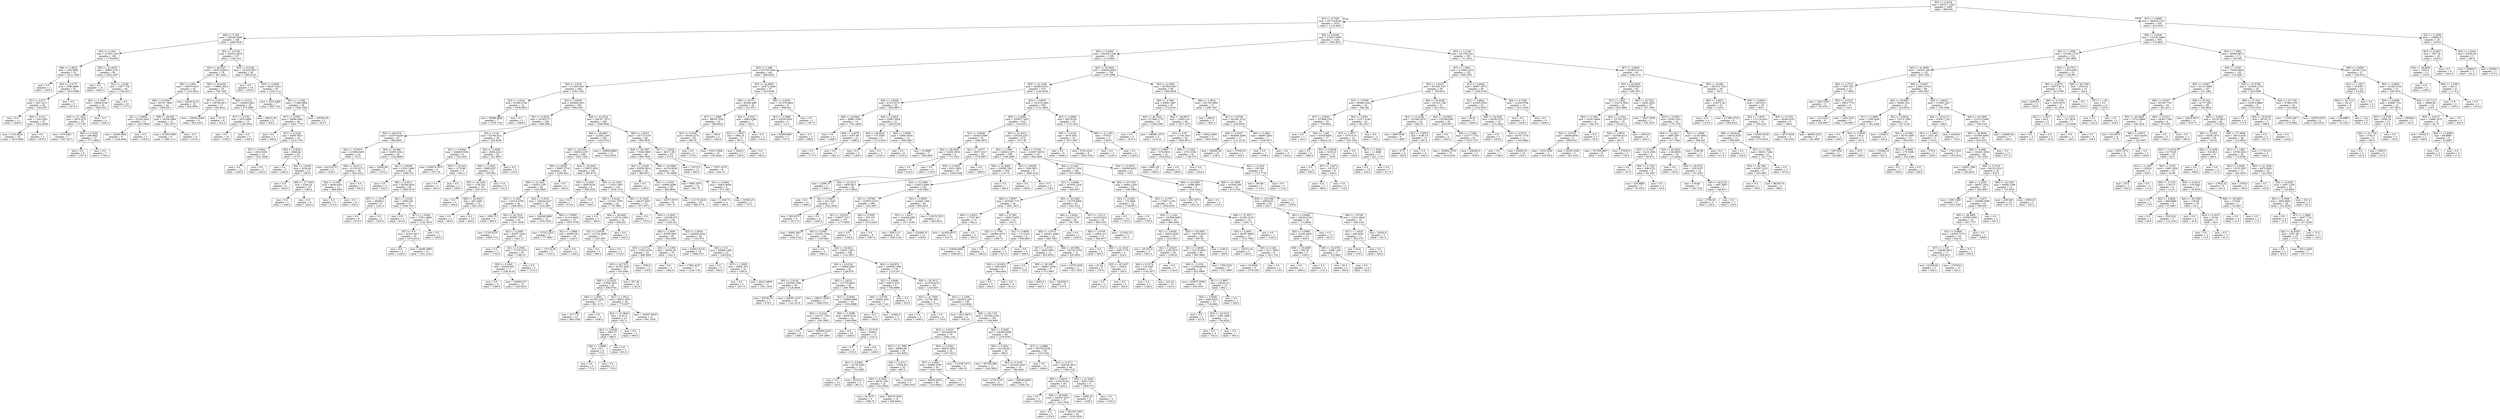 digraph Tree {
node [shape=box] ;
0 [label="X[2] <= 4.3418\nmse = 332517.1563\nsamples = 2000\nvalue = 996.939"] ;
1 [label="X[7] <= 0.7205\nmse = 287718.8103\nsamples = 1670\nvalue = 1110.3653"] ;
0 -> 1 [labeldistance=2.5, labelangle=45, headlabel="True"] ;
2 [label="X[0] <= 0.529\nmse = 220640.5866\nsamples = 246\nvalue = 1458.0528"] ;
1 -> 2 ;
3 [label="X[2] <= 2.1621\nmse = 27550.1104\nsamples = 109\nvalue = 1779.6055"] ;
2 -> 3 ;
4 [label="X[6] <= 2.4818\nmse = 1352.9583\nsamples = 53\nvalue = 1912.1509"] ;
3 -> 4 ;
5 [label="mse = 0.0\nsamples = 2\nvalue = 1825.0"] ;
4 -> 5 ;
6 [label="X[3] <= 0.4775\nmse = 1096.4806\nsamples = 51\nvalue = 1915.5686"] ;
4 -> 6 ;
7 [label="X[1] <= 0.877\nmse = 1007.4272\nsamples = 46\nvalue = 1920.087"] ;
6 -> 7 ;
8 [label="mse = 0.0\nsamples = 11\nvalue = 1940.0"] ;
7 -> 8 ;
9 [label="X[0] <= 0.513\nmse = 1160.2563\nsamples = 35\nvalue = 1913.8286"] ;
7 -> 9 ;
10 [label="mse = 1152.6024\nsamples = 33\nvalue = 1915.9394"] ;
9 -> 10 ;
11 [label="mse = 0.0\nsamples = 2\nvalue = 1879.0"] ;
9 -> 11 ;
12 [label="mse = 0.0\nsamples = 5\nvalue = 1874.0"] ;
6 -> 12 ;
13 [label="X[5] <= 41.0619\nmse = 19980.3135\nsamples = 56\nvalue = 1654.1607"] ;
3 -> 13 ;
14 [label="mse = 0.0\nsamples = 12\nvalue = 1464.0"] ;
13 -> 14 ;
15 [label="X[1] <= 1.0166\nmse = 12877.704\nsamples = 44\nvalue = 1706.0227"] ;
13 -> 15 ;
16 [label="X[2] <= 3.7403\nmse = 19638.9149\nsamples = 24\nvalue = 1663.5417"] ;
15 -> 16 ;
17 [label="X[4] <= 27.1922\nmse = 5870.3275\nsamples = 20\nvalue = 1717.85"] ;
16 -> 17 ;
18 [label="mse = 370.4082\nsamples = 7\nvalue = 1617.8571"] ;
17 -> 18 ;
19 [label="X[0] <= 0.5188\nmse = 548.9822\nsamples = 13\nvalue = 1771.6923"] ;
17 -> 19 ;
20 [label="mse = 0.0\nsamples = 6\nvalue = 1797.0"] ;
19 -> 20 ;
21 [label="mse = 0.0\nsamples = 7\nvalue = 1750.0"] ;
19 -> 21 ;
22 [label="mse = 0.0\nsamples = 4\nvalue = 1392.0"] ;
16 -> 22 ;
23 [label="mse = 0.0\nsamples = 20\nvalue = 1757.0"] ;
15 -> 23 ;
24 [label="X[2] <= 2.3729\nmse = 226552.2878\nsamples = 137\nvalue = 1202.219"] ;
2 -> 24 ;
25 [label="X[5] <= 44.5527\nmse = 190214.9002\nsamples = 78\nvalue = 987.6282"] ;
24 -> 25 ;
26 [label="X[0] <= 0.691\nmse = 138079.4527\nsamples = 43\nvalue = 1153.5814"] ;
25 -> 26 ;
27 [label="X[0] <= 0.5529\nmse = 56751.7899\nsamples = 24\nvalue = 1406.2917"] ;
26 -> 27 ;
28 [label="X[1] <= 0.8805\nmse = 22224.2645\nsamples = 11\nvalue = 1223.0909"] ;
27 -> 28 ;
29 [label="mse = 22649.5802\nsamples = 9\nvalue = 1194.4444"] ;
28 -> 29 ;
30 [label="mse = 0.0\nsamples = 2\nvalue = 1352.0"] ;
28 -> 30 ;
31 [label="X[8] <= 26.058\nmse = 33538.3669\nsamples = 13\nvalue = 1561.3077"] ;
27 -> 31 ;
32 [label="mse = 47295.2099\nsamples = 9\nvalue = 1580.1111"] ;
31 -> 32 ;
33 [label="mse = 0.0\nsamples = 4\nvalue = 1519.0"] ;
31 -> 33 ;
34 [label="mse = 58243.8116\nsamples = 19\nvalue = 834.3684"] ;
26 -> 34 ;
35 [label="X[5] <= 44.6254\nmse = 178862.3624\nsamples = 35\nvalue = 783.7429"] ;
25 -> 35 ;
36 [label="X[7] <= 0.0711\nmse = 138799.4671\nsamples = 17\nvalue = 582.9412"] ;
35 -> 36 ;
37 [label="mse = 139362.4444\nsamples = 9\nvalue = 823.3333"] ;
36 -> 37 ;
38 [label="mse = 15.75\nsamples = 8\nvalue = 312.5"] ;
36 -> 38 ;
39 [label="X[0] <= 0.612\nmse = 142652.6821\nsamples = 18\nvalue = 973.3889"] ;
35 -> 39 ;
40 [label="X[7] <= 0.2761\nmse = 2032.3669\nsamples = 13\nvalue = 1182.6923"] ;
39 -> 40 ;
41 [label="mse = 0.0\nsamples = 10\nvalue = 1158.0"] ;
40 -> 41 ;
42 [label="mse = 0.0\nsamples = 3\nvalue = 1265.0"] ;
40 -> 42 ;
43 [label="mse = 98223.36\nsamples = 5\nvalue = 429.2"] ;
39 -> 43 ;
44 [label="X[3] <= 0.2149\nmse = 133229.3657\nsamples = 59\nvalue = 1485.9153"] ;
24 -> 44 ;
45 [label="mse = 0.0\nsamples = 14\nvalue = 1916.0"] ;
44 -> 45 ;
46 [label="X[0] <= 0.5645\nmse = 99227.8321\nsamples = 45\nvalue = 1352.1111"] ;
44 -> 46 ;
47 [label="mse = 3253.3469\nsamples = 7\nvalue = 895.7143"] ;
46 -> 47 ;
48 [label="X[1] <= 1.1292\nmse = 71468.3608\nsamples = 38\nvalue = 1436.1842"] ;
46 -> 48 ;
49 [label="X[7] <= 0.0507\nmse = 25646.0062\nsamples = 36\nvalue = 1481.7778"] ;
48 -> 49 ;
50 [label="mse = 0.0\nsamples = 2\nvalue = 948.0"] ;
49 -> 50 ;
51 [label="X[7] <= 0.2325\nmse = 9408.7924\nsamples = 34\nvalue = 1513.1765"] ;
49 -> 51 ;
52 [label="X[7] <= 0.0921\nmse = 1852.5306\nsamples = 14\nvalue = 1427.4286"] ;
51 -> 52 ;
53 [label="mse = 0.0\nsamples = 12\nvalue = 1445.0"] ;
52 -> 53 ;
54 [label="mse = 0.0\nsamples = 2\nvalue = 1322.0"] ;
52 -> 54 ;
55 [label="X[3] <= 0.2653\nmse = 5948.46\nsamples = 20\nvalue = 1573.2"] ;
51 -> 55 ;
56 [label="mse = 0.0\nsamples = 5\nvalue = 1482.0"] ;
55 -> 56 ;
57 [label="X[2] <= 2.9554\nmse = 4234.64\nsamples = 15\nvalue = 1603.6"] ;
55 -> 57 ;
58 [label="mse = 0.0\nsamples = 5\nvalue = 1640.0"] ;
57 -> 58 ;
59 [label="X[8] <= 27.7469\nmse = 5358.24\nsamples = 10\nvalue = 1585.4"] ;
57 -> 59 ;
60 [label="mse = 0.0\nsamples = 2\nvalue = 1439.0"] ;
59 -> 60 ;
61 [label="mse = 0.0\nsamples = 8\nvalue = 1622.0"] ;
59 -> 61 ;
62 [label="mse = 185330.25\nsamples = 2\nvalue = 615.5"] ;
48 -> 62 ;
63 [label="X[0] <= 0.6206\nmse = 274815.5687\nsamples = 1424\nvalue = 1050.3013"] ;
1 -> 63 ;
64 [label="X[3] <= 0.3063\nmse = 255426.1548\nsamples = 1199\nvalue = 1113.8941"] ;
63 -> 64 ;
65 [label="X[2] <= 2.488\nmse = 215743.0463\nsamples = 441\nvalue = 969.8526"] ;
64 -> 65 ;
66 [label="X[2] <= 2.018\nmse = 211405.4567\nsamples = 404\nvalue = 1002.7252"] ;
65 -> 66 ;
67 [label="X[2] <= 2.0141\nmse = 61985.0764\nsamples = 12\nvalue = 1606.0833"] ;
66 -> 67 ;
68 [label="mse = 95688.4898\nsamples = 7\nvalue = 1539.7143"] ;
67 -> 68 ;
69 [label="mse = 0.0\nsamples = 5\nvalue = 1699.0"] ;
67 -> 69 ;
70 [label="X[1] <= 0.8555\nmse = 204494.2921\nsamples = 392\nvalue = 984.2551"] ;
66 -> 70 ;
71 [label="X[1] <= 0.8226\nmse = 161431.57\nsamples = 106\nvalue = 808.5283"] ;
70 -> 71 ;
72 [label="X[5] <= 45.0574\nmse = 133370.9294\nsamples = 67\nvalue = 985.8955"] ;
71 -> 72 ;
73 [label="X[4] <= 15.8374\nmse = 213498.5455\nsamples = 22\nvalue = 747.0"] ;
72 -> 73 ;
74 [label="mse = 441216.75\nsamples = 4\nvalue = 1443.5"] ;
73 -> 74 ;
75 [label="X[8] <= 35.4111\nmse = 31135.6173\nsamples = 18\nvalue = 592.2222"] ;
73 -> 75 ;
76 [label="X[0] <= 0.5457\nmse = 4639.0533\nsamples = 13\nvalue = 488.8462"] ;
75 -> 76 ;
77 [label="mse = 0.0\nsamples = 5\nvalue = 575.0"] ;
76 -> 77 ;
78 [label="mse = 0.0\nsamples = 8\nvalue = 435.0"] ;
76 -> 78 ;
79 [label="mse = 0.0\nsamples = 5\nvalue = 861.0"] ;
75 -> 79 ;
80 [label="X[4] <= 43.996\nmse = 52655.3254\nsamples = 45\nvalue = 1102.6889"] ;
72 -> 80 ;
81 [label="mse = 14592.64\nsamples = 5\nvalue = 1374.4"] ;
80 -> 81 ;
82 [label="X[1] <= 0.8206\nmse = 47031.2494\nsamples = 40\nvalue = 1068.725"] ;
80 -> 82 ;
83 [label="mse = 0.0\nsamples = 4\nvalue = 832.0"] ;
82 -> 83 ;
84 [label="X[0] <= 0.5511\nmse = 45338.5826\nsamples = 36\nvalue = 1095.0278"] ;
82 -> 84 ;
85 [label="X[7] <= 1.1476\nmse = 49298.0\nsamples = 9\nvalue = 1231.0"] ;
84 -> 85 ;
86 [label="mse = 0.0\nsamples = 6\nvalue = 1074.0"] ;
85 -> 86 ;
87 [label="mse = 0.0\nsamples = 3\nvalue = 1545.0"] ;
85 -> 87 ;
88 [label="X[2] <= 2.0224\nmse = 35801.69\nsamples = 27\nvalue = 1049.7037"] ;
84 -> 88 ;
89 [label="mse = 0.0\nsamples = 5\nvalue = 810.0"] ;
88 -> 89 ;
90 [label="X[7] <= 1.4504\nmse = 27911.9669\nsamples = 22\nvalue = 1104.1818"] ;
88 -> 90 ;
91 [label="X[7] <= 0.9\nmse = 26341.6011\nsamples = 19\nvalue = 1075.6316"] ;
90 -> 91 ;
92 [label="mse = 0.0\nsamples = 5\nvalue = 1228.0"] ;
91 -> 92 ;
93 [label="mse = 24496.5969\nsamples = 14\nvalue = 1021.2143"] ;
91 -> 93 ;
94 [label="mse = 0.0\nsamples = 3\nvalue = 1285.0"] ;
90 -> 94 ;
95 [label="X[3] <= 0.23\nmse = 62746.3011\nsamples = 39\nvalue = 503.8205"] ;
71 -> 95 ;
96 [label="X[1] <= 0.8268\nmse = 168469.5556\nsamples = 9\nvalue = 743.3333"] ;
95 -> 96 ;
97 [label="mse = 200079.1875\nsamples = 4\nvalue = 1057.25"] ;
96 -> 97 ;
98 [label="X[5] <= 45.444\nmse = 1278.96\nsamples = 5\nvalue = 492.2"] ;
96 -> 98 ;
99 [label="mse = 0.0\nsamples = 3\nvalue = 463.0"] ;
98 -> 99 ;
100 [label="mse = 0.0\nsamples = 2\nvalue = 536.0"] ;
98 -> 100 ;
101 [label="X[2] <= 2.0905\nmse = 8656.4322\nsamples = 30\nvalue = 431.9667"] ;
95 -> 101 ;
102 [label="X[6] <= 2.1923\nmse = 3860.0357\nsamples = 27\nvalue = 455.963"] ;
101 -> 102 ;
103 [label="X[5] <= 45.2182\nmse = 1158.554\nsamples = 19\nvalue = 420.1579"] ;
102 -> 103 ;
104 [label="mse = 0.0\nsamples = 4\nvalue = 364.0"] ;
103 -> 104 ;
105 [label="X[8] <= 22.0563\nmse = 402.2489\nsamples = 15\nvalue = 435.1333"] ;
103 -> 105 ;
106 [label="mse = 0.0\nsamples = 2\nvalue = 384.0"] ;
105 -> 106 ;
107 [label="mse = 0.0\nsamples = 13\nvalue = 443.0"] ;
105 -> 107 ;
108 [label="mse = 0.0\nsamples = 8\nvalue = 541.0"] ;
102 -> 108 ;
109 [label="mse = 0.0\nsamples = 3\nvalue = 216.0"] ;
101 -> 109 ;
110 [label="X[8] <= 31.0724\nmse = 204767.7472\nsamples = 286\nvalue = 1049.3846"] ;
70 -> 110 ;
111 [label="X[8] <= 28.8687\nmse = 212561.209\nsamples = 220\nvalue = 1122.4318"] ;
110 -> 111 ;
112 [label="X[4] <= 16.4334\nmse = 198352.2187\nsamples = 208\nvalue = 1091.7452"] ;
111 -> 112 ;
113 [label="X[0] <= 0.5629\nmse = 178687.5716\nsamples = 68\nvalue = 1289.5441"] ;
112 -> 113 ;
114 [label="X[8] <= 23.1502\nmse = 156423.1287\nsamples = 64\nvalue = 1333.8906"] ;
113 -> 114 ;
115 [label="X[2] <= 2.1621\nmse = 116316.5764\nsamples = 36\nvalue = 1466.5833"] ;
114 -> 115 ;
116 [label="mse = 1656.75\nsamples = 4\nvalue = 900.5"] ;
115 -> 116 ;
117 [label="X[5] <= 42.7516\nmse = 85585.7256\nsamples = 32\nvalue = 1537.3438"] ;
115 -> 117 ;
118 [label="mse = 2793.6735\nsamples = 7\nvalue = 1809.5714"] ;
117 -> 118 ;
119 [label="X[3] <= 0.2006\nmse = 82207.2256\nsamples = 25\nvalue = 1461.12"] ;
117 -> 119 ;
120 [label="mse = 0.0\nsamples = 5\nvalue = 1745.0"] ;
119 -> 120 ;
121 [label="X[1] <= 0.9391\nmse = 77575.3275\nsamples = 20\nvalue = 1390.15"] ;
119 -> 121 ;
122 [label="X[0] <= 0.5462\nmse = 84549.654\nsamples = 17\nvalue = 1358.4118"] ;
121 -> 122 ;
123 [label="mse = 0.0\nsamples = 4\nvalue = 1399.0"] ;
122 -> 123 ;
124 [label="mse = 109902.071\nsamples = 13\nvalue = 1345.9231"] ;
122 -> 124 ;
125 [label="mse = 0.0\nsamples = 3\nvalue = 1570.0"] ;
121 -> 125 ;
126 [label="X[2] <= 2.4314\nmse = 156244.6327\nsamples = 28\nvalue = 1163.2857"] ;
114 -> 126 ;
127 [label="mse = 194268.0889\nsamples = 15\nvalue = 1255.3333"] ;
126 -> 127 ;
128 [label="X[0] <= 0.5095\nmse = 91314.8402\nsamples = 13\nvalue = 1057.0769"] ;
126 -> 128 ;
129 [label="mse = 27222.2222\nsamples = 3\nvalue = 777.6667"] ;
128 -> 129 ;
130 [label="X[1] <= 1.0866\nmse = 80095.29\nsamples = 10\nvalue = 1140.9"] ;
128 -> 130 ;
131 [label="mse = 157132.96\nsamples = 5\nvalue = 1101.8"] ;
130 -> 131 ;
132 [label="mse = 0.0\nsamples = 5\nvalue = 1180.0"] ;
130 -> 132 ;
133 [label="mse = 0.0\nsamples = 4\nvalue = 580.0"] ;
113 -> 133 ;
134 [label="X[4] <= 25.4632\nmse = 179670.1635\nsamples = 140\nvalue = 995.6714"] ;
112 -> 134 ;
135 [label="X[3] <= 0.2435\nmse = 3940.9136\nsamples = 9\nvalue = 508.5556"] ;
134 -> 135 ;
136 [label="mse = 0.0\nsamples = 7\nvalue = 475.0"] ;
135 -> 136 ;
137 [label="mse = 0.0\nsamples = 2\nvalue = 626.0"] ;
135 -> 137 ;
138 [label="X[5] <= 41.1504\nmse = 174321.3857\nsamples = 131\nvalue = 1029.1374"] ;
134 -> 138 ;
139 [label="X[0] <= 0.5244\nmse = 131452.7978\nsamples = 19\nvalue = 778.7895"] ;
138 -> 139 ;
140 [label="mse = 0.0\nsamples = 3\nvalue = 369.0"] ;
139 -> 140 ;
141 [label="X[4] <= 38.4002\nmse = 118710.1094\nsamples = 16\nvalue = 855.625"] ;
139 -> 141 ;
142 [label="X[1] <= 0.9328\nmse = 137224.4898\nsamples = 7\nvalue = 1130.2857"] ;
141 -> 142 ;
143 [label="mse = 0.0\nsamples = 5\nvalue = 896.0"] ;
142 -> 143 ;
144 [label="mse = 0.0\nsamples = 2\nvalue = 1716.0"] ;
142 -> 144 ;
145 [label="mse = 0.0\nsamples = 9\nvalue = 642.0"] ;
141 -> 145 ;
146 [label="X[5] <= 41.5402\nmse = 169157.8457\nsamples = 112\nvalue = 1071.6071"] ;
138 -> 146 ;
147 [label="mse = 0.0\nsamples = 7\nvalue = 1573.0"] ;
146 -> 147 ;
148 [label="X[3] <= 0.2622\nmse = 162558.072\nsamples = 105\nvalue = 1038.181"] ;
146 -> 148 ;
149 [label="X[6] <= 2.2959\nmse = 87920.8947\nsamples = 65\nvalue = 943.5385"] ;
148 -> 149 ;
150 [label="X[0] <= 0.5712\nmse = 77653.9154\nsamples = 55\nvalue = 889.2909"] ;
149 -> 150 ;
151 [label="X[5] <= 42.7475\nmse = 67537.2602\nsamples = 53\nvalue = 910.8491"] ;
150 -> 151 ;
152 [label="X[8] <= 22.0522\nmse = 67640.4521\nsamples = 43\nvalue = 856.6744"] ;
151 -> 152 ;
153 [label="X[6] <= 2.0091\nmse = 41430.1038\nsamples = 17\nvalue = 981.1176"] ;
152 -> 153 ;
154 [label="mse = 18.1775\nsamples = 13\nvalue = 868.2308"] ;
153 -> 154 ;
155 [label="mse = 0.0\nsamples = 4\nvalue = 1348.0"] ;
153 -> 155 ;
156 [label="X[1] <= 1.0015\nmse = 68031.9053\nsamples = 26\nvalue = 775.3077"] ;
152 -> 156 ;
157 [label="X[4] <= 47.0843\nmse = 6107.2\nsamples = 15\nvalue = 837.0"] ;
156 -> 157 ;
158 [label="X[1] <= 0.9328\nmse = 2982.75\nsamples = 12\nvalue = 806.5"] ;
157 -> 158 ;
159 [label="X[6] <= 2.0986\nmse = 8.0\nsamples = 9\nvalue = 775.0"] ;
158 -> 159 ;
160 [label="mse = 0.0\nsamples = 6\nvalue = 773.0"] ;
159 -> 160 ;
161 [label="mse = 0.0\nsamples = 3\nvalue = 779.0"] ;
159 -> 161 ;
162 [label="mse = 0.0\nsamples = 3\nvalue = 901.0"] ;
158 -> 162 ;
163 [label="mse = 0.0\nsamples = 3\nvalue = 959.0"] ;
157 -> 163 ;
164 [label="mse = 140207.6033\nsamples = 11\nvalue = 691.1818"] ;
156 -> 164 ;
165 [label="mse = 207.36\nsamples = 10\nvalue = 1143.8"] ;
151 -> 165 ;
166 [label="mse = 7056.0\nsamples = 2\nvalue = 318.0"] ;
150 -> 166 ;
167 [label="X[2] <= 2.1395\nmse = 39184.29\nsamples = 10\nvalue = 1241.9"] ;
149 -> 167 ;
168 [label="mse = 0.0\nsamples = 3\nvalue = 1492.0"] ;
167 -> 168 ;
169 [label="mse = 17681.6327\nsamples = 7\nvalue = 1134.7143"] ;
167 -> 169 ;
170 [label="X[2] <= 2.0924\nmse = 245635.4244\nsamples = 40\nvalue = 1191.975"] ;
148 -> 170 ;
171 [label="mse = 424915.5125\nsamples = 19\nvalue = 1088.4737"] ;
170 -> 171 ;
172 [label="X[0] <= 0.5\nmse = 64968.1406\nsamples = 21\nvalue = 1285.619"] ;
170 -> 172 ;
173 [label="mse = 0.0\nsamples = 5\nvalue = 942.0"] ;
172 -> 173 ;
174 [label="X[7] <= 1.3995\nmse = 36841.875\nsamples = 16\nvalue = 1393.0"] ;
172 -> 174 ;
175 [label="mse = 0.0\nsamples = 5\nvalue = 1617.0"] ;
174 -> 175 ;
176 [label="mse = 20413.9669\nsamples = 11\nvalue = 1291.1818"] ;
174 -> 176 ;
177 [label="mse = 159608.8889\nsamples = 12\nvalue = 1654.3333"] ;
111 -> 177 ;
178 [label="X[6] <= 2.5919\nmse = 101715.5191\nsamples = 66\nvalue = 805.8939"] ;
110 -> 178 ;
179 [label="X[4] <= 29.7097\nmse = 75290.3993\nsamples = 46\nvalue = 906.7609"] ;
178 -> 179 ;
180 [label="X[2] <= 2.2329\nmse = 83054.3814\nsamples = 28\nvalue = 980.6071"] ;
179 -> 180 ;
181 [label="mse = 0.0\nsamples = 2\nvalue = 1185.0"] ;
180 -> 181 ;
182 [label="X[1] <= 1.0163\nmse = 85982.4098\nsamples = 26\nvalue = 964.8846"] ;
180 -> 182 ;
183 [label="mse = 24573.9375\nsamples = 8\nvalue = 907.75"] ;
182 -> 183 ;
184 [label="mse = 111179.4228\nsamples = 18\nvalue = 990.2778"] ;
182 -> 184 ;
185 [label="X[8] <= 32.8883\nmse = 41534.6543\nsamples = 18\nvalue = 791.8889"] ;
179 -> 185 ;
186 [label="mse = 8682.1875\nsamples = 12\nvalue = 901.75"] ;
185 -> 186 ;
187 [label="X[1] <= 0.9465\nmse = 34822.8056\nsamples = 6\nvalue = 572.1667"] ;
185 -> 187 ;
188 [label="mse = 11346.75\nsamples = 4\nvalue = 494.5"] ;
187 -> 188 ;
189 [label="mse = 45582.25\nsamples = 2\nvalue = 727.5"] ;
187 -> 189 ;
190 [label="X[7] <= 1.6344\nmse = 85271.59\nsamples = 20\nvalue = 573.9"] ;
178 -> 190 ;
191 [label="mse = 75272.0\nsamples = 12\nvalue = 660.0"] ;
190 -> 191 ;
192 [label="mse = 72471.4375\nsamples = 8\nvalue = 444.75"] ;
190 -> 192 ;
193 [label="X[5] <= 42.6605\nmse = 122472.3448\nsamples = 37\nvalue = 610.9189"] ;
65 -> 193 ;
194 [label="X[8] <= 24.371\nmse = 85309.4887\nsamples = 29\nvalue = 531.5517"] ;
193 -> 194 ;
195 [label="X[7] <= 1.3995\nmse = 96079.7624\nsamples = 22\nvalue = 588.6818"] ;
194 -> 195 ;
196 [label="X[3] <= 0.2356\nmse = 36439.2275\nsamples = 20\nvalue = 509.35"] ;
195 -> 196 ;
197 [label="mse = 0.0\nsamples = 2\nvalue = 270.0"] ;
196 -> 197 ;
198 [label="mse = 33415.3858\nsamples = 18\nvalue = 535.9444"] ;
196 -> 198 ;
199 [label="mse = 196.0\nsamples = 2\nvalue = 1382.0"] ;
195 -> 199 ;
200 [label="X[3] <= 0.2547\nmse = 8963.4286\nsamples = 7\nvalue = 352.0"] ;
194 -> 200 ;
201 [label="X[1] <= 1.0547\nmse = 1884.16\nsamples = 5\nvalue = 407.2"] ;
200 -> 201 ;
202 [label="mse = 3844.0\nsamples = 2\nvalue = 430.0"] ;
201 -> 202 ;
203 [label="mse = 0.0\nsamples = 3\nvalue = 392.0"] ;
201 -> 203 ;
204 [label="mse = 0.0\nsamples = 2\nvalue = 214.0"] ;
200 -> 204 ;
205 [label="X[6] <= 3.6425\nmse = 151578.4844\nsamples = 8\nvalue = 898.625"] ;
193 -> 205 ;
206 [label="X[2] <= 3.3069\nmse = 63534.5833\nsamples = 6\nvalue = 712.5"] ;
205 -> 206 ;
207 [label="mse = 65468.6667\nsamples = 3\nvalue = 537.0"] ;
206 -> 207 ;
208 [label="mse = 0.0\nsamples = 3\nvalue = 888.0"] ;
206 -> 208 ;
209 [label="mse = 0.0\nsamples = 2\nvalue = 1457.0"] ;
205 -> 209 ;
210 [label="X[4] <= 45.5643\nmse = 259419.6652\nsamples = 758\nvalue = 1197.6966"] ;
64 -> 210 ;
211 [label="X[5] <= 41.2306\nmse = 242803.0311\nsamples = 670\nvalue = 1145.5836"] ;
210 -> 211 ;
212 [label="X[6] <= 2.5049\nmse = 61472.6727\nsamples = 35\nvalue = 1582.8857"] ;
211 -> 212 ;
213 [label="X[8] <= 20.6902\nmse = 38981.5306\nsamples = 14\nvalue = 1781.4286"] ;
212 -> 213 ;
214 [label="mse = 0.0\nsamples = 4\nvalue = 1488.0"] ;
213 -> 214 ;
215 [label="X[6] <= 2.4076\nmse = 6357.96\nsamples = 10\nvalue = 1898.8"] ;
213 -> 215 ;
216 [label="mse = 0.0\nsamples = 3\nvalue = 1777.0"] ;
215 -> 216 ;
217 [label="mse = 0.0\nsamples = 7\nvalue = 1951.0"] ;
215 -> 217 ;
218 [label="X[0] <= 0.5623\nmse = 32667.5828\nsamples = 21\nvalue = 1450.5238"] ;
212 -> 218 ;
219 [label="X[5] <= 40.8222\nmse = 773.5556\nsamples = 9\nvalue = 1274.3333"] ;
218 -> 219 ;
220 [label="mse = 0.0\nsamples = 6\nvalue = 1294.0"] ;
219 -> 220 ;
221 [label="mse = 0.0\nsamples = 3\nvalue = 1235.0"] ;
219 -> 221 ;
222 [label="X[6] <= 3.0999\nmse = 15844.0556\nsamples = 12\nvalue = 1582.6667"] ;
218 -> 222 ;
223 [label="mse = 0.0\nsamples = 9\nvalue = 1510.0"] ;
222 -> 223 ;
224 [label="mse = 10.8889\nsamples = 3\nvalue = 1800.6667"] ;
222 -> 224 ;
225 [label="X[3] <= 0.4876\nmse = 241676.2402\nsamples = 635\nvalue = 1121.4803"] ;
211 -> 225 ;
226 [label="X[2] <= 2.0569\nmse = 235637.7462\nsamples = 616\nvalue = 1103.0471"] ;
225 -> 226 ;
227 [label="X[1] <= 0.8428\nmse = 104424.2986\nsamples = 41\nvalue = 1460.4878"] ;
226 -> 227 ;
228 [label="X[4] <= 38.3935\nmse = 53355.5556\nsamples = 6\nvalue = 773.3333"] ;
227 -> 228 ;
229 [label="mse = 0.0\nsamples = 4\nvalue = 610.0"] ;
228 -> 229 ;
230 [label="mse = 0.0\nsamples = 2\nvalue = 1100.0"] ;
228 -> 230 ;
231 [label="X[1] <= 1.0377\nmse = 18357.2327\nsamples = 35\nvalue = 1578.2857"] ;
227 -> 231 ;
232 [label="X[0] <= 0.5601\nmse = 9531.2959\nsamples = 32\nvalue = 1548.2188"] ;
231 -> 232 ;
233 [label="mse = 12480.75\nsamples = 4\nvalue = 1368.5"] ;
232 -> 233 ;
234 [label="X[5] <= 42.2372\nmse = 3836.6671\nsamples = 28\nvalue = 1573.8929"] ;
232 -> 234 ;
235 [label="mse = 0.0\nsamples = 11\nvalue = 1499.0"] ;
234 -> 235 ;
236 [label="X[1] <= 0.8971\nmse = 341.5225\nsamples = 17\nvalue = 1622.3529"] ;
234 -> 236 ;
237 [label="mse = 585.9375\nsamples = 8\nvalue = 1613.75"] ;
236 -> 237 ;
238 [label="mse = 0.0\nsamples = 9\nvalue = 1630.0"] ;
236 -> 238 ;
239 [label="mse = 0.0\nsamples = 3\nvalue = 1899.0"] ;
231 -> 239 ;
240 [label="X[5] <= 41.8313\nmse = 235234.1247\nsamples = 575\nvalue = 1077.56"] ;
226 -> 240 ;
241 [label="X[2] <= 2.994\nmse = 226023.2071\nsamples = 348\nvalue = 1164.4483"] ;
240 -> 241 ;
242 [label="X[8] <= 41.5965\nmse = 220595.764\nsamples = 339\nvalue = 1147.41"] ;
241 -> 242 ;
243 [label="X[4] <= 42.1895\nmse = 218412.9465\nsamples = 332\nvalue = 1159.2892"] ;
242 -> 243 ;
244 [label="X[1] <= 0.9769\nmse = 225975.2103\nsamples = 286\nvalue = 1192.3007"] ;
243 -> 244 ;
245 [label="X[1] <= 0.8225\nmse = 228977.1517\nsamples = 275\nvalue = 1177.0909"] ;
244 -> 245 ;
246 [label="mse = 34862.8827\nsamples = 14\nvalue = 1504.2143"] ;
245 -> 246 ;
247 [label="X[3] <= 0.3087\nmse = 233341.5354\nsamples = 261\nvalue = 1159.5441"] ;
245 -> 247 ;
248 [label="mse = 0.0\nsamples = 3\nvalue = 1864.0"] ;
247 -> 248 ;
249 [label="X[4] <= 18.0221\nmse = 230217.2671\nsamples = 258\nvalue = 1151.3527"] ;
247 -> 249 ;
250 [label="X[4] <= 10.0153\nmse = 178846.0583\nsamples = 82\nvalue = 1228.878"] ;
249 -> 250 ;
251 [label="X[6] <= 2.9124\nmse = 225558.1566\nsamples = 36\nvalue = 1126.8056"] ;
250 -> 251 ;
252 [label="mse = 95790.25\nsamples = 2\nvalue = 878.5"] ;
251 -> 252 ;
253 [label="mse = 229351.4187\nsamples = 34\nvalue = 1141.4118"] ;
251 -> 253 ;
254 [label="X[6] <= 2.8231\nmse = 127753.6602\nsamples = 46\nvalue = 1308.7609"] ;
250 -> 254 ;
255 [label="mse = 189317.5556\nsamples = 3\nvalue = 1089.3333"] ;
254 -> 255 ;
256 [label="X[1] <= 0.9046\nmse = 119864.9486\nsamples = 43\nvalue = 1324.0698"] ;
254 -> 256 ;
257 [label="X[0] <= 0.5143\nmse = 232137.7052\nsamples = 21\nvalue = 1381.0952"] ;
256 -> 257 ;
258 [label="mse = 0.0\nsamples = 9\nvalue = 1359.0"] ;
257 -> 258 ;
259 [label="mse = 405600.2222\nsamples = 12\nvalue = 1397.6667"] ;
257 -> 259 ;
260 [label="X[0] <= 0.5288\nmse = 6628.4132\nsamples = 22\nvalue = 1269.6364"] ;
256 -> 260 ;
261 [label="mse = 0.0\nsamples = 10\nvalue = 1208.0"] ;
260 -> 261 ;
262 [label="X[8] <= 25.5151\nmse = 6348.0\nsamples = 12\nvalue = 1321.0"] ;
260 -> 262 ;
263 [label="mse = 0.0\nsamples = 9\nvalue = 1275.0"] ;
262 -> 263 ;
264 [label="mse = 0.0\nsamples = 3\nvalue = 1459.0"] ;
262 -> 264 ;
265 [label="X[4] <= 29.6074\nmse = 250046.7469\nsamples = 176\nvalue = 1115.233"] ;
249 -> 265 ;
266 [label="X[1] <= 0.9046\nmse = 69673.4321\nsamples = 9\nvalue = 550.8889"] ;
265 -> 266 ;
267 [label="X[6] <= 2.6739\nmse = 35944.2041\nsamples = 7\nvalue = 441.7143"] ;
266 -> 267 ;
268 [label="mse = 0.0\nsamples = 5\nvalue = 338.0"] ;
267 -> 268 ;
269 [label="mse = 31684.0\nsamples = 2\nvalue = 701.0"] ;
267 -> 269 ;
270 [label="mse = 0.0\nsamples = 2\nvalue = 933.0"] ;
266 -> 270 ;
271 [label="X[8] <= 26.7872\nmse = 241678.6476\nsamples = 167\nvalue = 1145.6467"] ;
265 -> 271 ;
272 [label="X[5] <= 41.7909\nmse = 23728.3951\nsamples = 9\nvalue = 1545.7778"] ;
271 -> 272 ;
273 [label="mse = 0.0\nsamples = 5\nvalue = 1408.0"] ;
272 -> 273 ;
274 [label="mse = 0.0\nsamples = 4\nvalue = 1718.0"] ;
272 -> 274 ;
275 [label="X[2] <= 2.1499\nmse = 244454.1497\nsamples = 158\nvalue = 1122.8544"] ;
271 -> 275 ;
276 [label="mse = 1621.6875\nsamples = 4\nvalue = 426.25"] ;
275 -> 276 ;
277 [label="X[8] <= 35.1726\nmse = 237830.0103\nsamples = 154\nvalue = 1140.9481"] ;
275 -> 277 ;
278 [label="X[2] <= 2.6233\nmse = 103169.8155\nsamples = 70\nvalue = 1046.1143"] ;
277 -> 278 ;
279 [label="X[5] <= 41.7683\nmse = 68469.66\nsamples = 38\nvalue = 910.6053"] ;
278 -> 279 ;
280 [label="X[1] <= 0.8502\nmse = 22736.5562\nsamples = 13\nvalue = 752.5385"] ;
279 -> 280 ;
281 [label="mse = 0.0\nsamples = 10\nvalue = 720.0"] ;
280 -> 281 ;
282 [label="mse = 83232.0\nsamples = 3\nvalue = 861.0"] ;
280 -> 282 ;
283 [label="X[3] <= 0.4711\nmse = 72502.64\nsamples = 25\nvalue = 992.8"] ;
279 -> 283 ;
284 [label="X[0] <= 0.5655\nmse = 68761.595\nsamples = 22\nvalue = 952.3636"] ;
283 -> 284 ;
285 [label="mse = 54.1875\nsamples = 4\nvalue = 1066.75"] ;
284 -> 285 ;
286 [label="mse = 80476.1636\nsamples = 18\nvalue = 926.9444"] ;
284 -> 286 ;
287 [label="mse = 14.2222\nsamples = 3\nvalue = 1289.3333"] ;
283 -> 287 ;
288 [label="X[0] <= 0.5303\nmse = 96676.2803\nsamples = 32\nvalue = 1207.0312"] ;
278 -> 288 ;
289 [label="X[7] <= 2.4947\nmse = 83883.4796\nsamples = 28\nvalue = 1243.1429"] ;
288 -> 289 ;
290 [label="mse = 80654.8225\nsamples = 26\nvalue = 1216.8462"] ;
289 -> 290 ;
291 [label="mse = 0.0\nsamples = 2\nvalue = 1585.0"] ;
289 -> 291 ;
292 [label="mse = 113199.1875\nsamples = 4\nvalue = 954.25"] ;
288 -> 292 ;
293 [label="X[0] <= 0.5659\nmse = 336306.8566\nsamples = 84\nvalue = 1219.9762"] ;
277 -> 293 ;
294 [label="X[0] <= 0.5001\nmse = 341195.84\nsamples = 25\nvalue = 995.0"] ;
293 -> 294 ;
295 [label="mse = 307445.686\nsamples = 11\nvalue = 1283.3636"] ;
294 -> 295 ;
296 [label="X[3] <= 0.4236\nmse = 251044.2449\nsamples = 14\nvalue = 768.4286"] ;
294 -> 296 ;
297 [label="mse = 4753.4722\nsamples = 6\nvalue = 408.8333"] ;
296 -> 297 ;
298 [label="mse = 266044.6094\nsamples = 8\nvalue = 1038.125"] ;
296 -> 298 ;
299 [label="X[7] <= 1.6889\nmse = 303700.9239\nsamples = 59\nvalue = 1315.3051"] ;
293 -> 299 ;
300 [label="mse = 0.0\nsamples = 11\nvalue = 1084.0"] ;
299 -> 300 ;
301 [label="X[3] <= 0.4711\nmse = 358228.3815\nsamples = 48\nvalue = 1368.3125"] ;
299 -> 301 ;
302 [label="X[0] <= 0.6019\nmse = 410270.54\nsamples = 40\nvalue = 1422.9"] ;
301 -> 302 ;
303 [label="mse = 0.0\nsamples = 3\nvalue = 1523.0"] ;
302 -> 303 ;
304 [label="X[8] <= 38.9462\nmse = 442657.4127\nsamples = 37\nvalue = 1414.7838"] ;
302 -> 304 ;
305 [label="mse = 0.0\nsamples = 3\nvalue = 1374.0"] ;
304 -> 305 ;
306 [label="mse = 481555.7067\nsamples = 34\nvalue = 1418.3824"] ;
304 -> 306 ;
307 [label="X[5] <= 41.5544\nmse = 8623.7344\nsamples = 8\nvalue = 1095.375"] ;
301 -> 307 ;
308 [label="mse = 3080.25\nsamples = 6\nvalue = 1049.5"] ;
307 -> 308 ;
309 [label="mse = 0.0\nsamples = 2\nvalue = 1233.0"] ;
307 -> 309 ;
310 [label="X[0] <= 0.5587\nmse = 557.157\nsamples = 11\nvalue = 1572.5455"] ;
244 -> 310 ;
311 [label="mse = 0.0\nsamples = 3\nvalue = 1534.0"] ;
310 -> 311 ;
312 [label="mse = 0.0\nsamples = 8\nvalue = 1587.0"] ;
310 -> 312 ;
313 [label="X[1] <= 0.9859\nmse = 122494.1285\nsamples = 46\nvalue = 954.0435"] ;
243 -> 313 ;
314 [label="X[7] <= 1.6327\nmse = 116448.4495\nsamples = 29\nvalue = 1017.4138"] ;
313 -> 314 ;
315 [label="mse = 509.3112\nsamples = 14\nvalue = 1005.2143"] ;
314 -> 315 ;
316 [label="mse = 224389.76\nsamples = 15\nvalue = 1028.8"] ;
314 -> 316 ;
317 [label="mse = 114270.7612\nsamples = 17\nvalue = 845.9412"] ;
313 -> 317 ;
318 [label="mse = 0.0\nsamples = 7\nvalue = 584.0"] ;
242 -> 318 ;
319 [label="X[1] <= 0.8585\nmse = 7648.3951\nsamples = 9\nvalue = 1806.2222"] ;
241 -> 319 ;
320 [label="mse = 0.0\nsamples = 4\nvalue = 1904.0"] ;
319 -> 320 ;
321 [label="mse = 0.0\nsamples = 5\nvalue = 1728.0"] ;
319 -> 321 ;
322 [label="X[0] <= 0.5756\nmse = 220037.9476\nsamples = 227\nvalue = 944.3568"] ;
240 -> 322 ;
323 [label="X[0] <= 0.5447\nmse = 235712.7916\nsamples = 166\nvalue = 1013.9398"] ;
322 -> 323 ;
324 [label="X[1] <= 0.8949\nmse = 207850.7326\nsamples = 73\nvalue = 826.6027"] ;
323 -> 324 ;
325 [label="X[6] <= 2.8597\nmse = 207848.7773\nsamples = 32\nvalue = 1061.1875"] ;
324 -> 325 ;
326 [label="X[6] <= 2.8231\nmse = 117547.84\nsamples = 10\nvalue = 652.4"] ;
325 -> 326 ;
327 [label="mse = 141604.6875\nsamples = 8\nvalue = 619.75"] ;
326 -> 327 ;
328 [label="mse = 0.0\nsamples = 2\nvalue = 783.0"] ;
326 -> 328 ;
329 [label="X[5] <= 47.061\nmse = 138410.5455\nsamples = 22\nvalue = 1247.0"] ;
325 -> 329 ;
330 [label="X[2] <= 2.7706\nmse = 104696.4375\nsamples = 16\nvalue = 1399.75"] ;
329 -> 330 ;
331 [label="mse = 119020.4082\nsamples = 14\nvalue = 1390.8571"] ;
330 -> 331 ;
332 [label="mse = 0.0\nsamples = 2\nvalue = 1462.0"] ;
330 -> 332 ;
333 [label="X[1] <= 0.8665\nmse = 174.2222\nsamples = 6\nvalue = 839.6667"] ;
329 -> 333 ;
334 [label="mse = 0.0\nsamples = 2\nvalue = 821.0"] ;
333 -> 334 ;
335 [label="mse = 0.0\nsamples = 4\nvalue = 849.0"] ;
333 -> 335 ;
336 [label="X[5] <= 42.5482\nmse = 131379.8596\nsamples = 41\nvalue = 643.5122"] ;
324 -> 336 ;
337 [label="X[6] <= 3.8244\nmse = 143413.2737\nsamples = 26\nvalue = 745.7308"] ;
336 -> 337 ;
338 [label="X[6] <= 3.5573\nmse = 100401.4566\nsamples = 24\nvalue = 680.7083"] ;
337 -> 338 ;
339 [label="X[7] <= 1.5733\nmse = 5939.3056\nsamples = 12\nvalue = 825.8333"] ;
338 -> 339 ;
340 [label="X[4] <= 18.0031\nmse = 1955.8025\nsamples = 9\nvalue = 864.4444"] ;
339 -> 340 ;
341 [label="mse = 0.0\nsamples = 5\nvalue = 904.0"] ;
340 -> 341 ;
342 [label="mse = 0.0\nsamples = 4\nvalue = 815.0"] ;
340 -> 342 ;
343 [label="mse = 0.0\nsamples = 3\nvalue = 710.0"] ;
339 -> 343 ;
344 [label="X[8] <= 40.2891\nmse = 152741.0764\nsamples = 12\nvalue = 535.5833"] ;
338 -> 344 ;
345 [label="X[8] <= 39.1687\nmse = 194861.5556\nsamples = 9\nvalue = 571.6667"] ;
344 -> 345 ;
346 [label="mse = 4802.0\nsamples = 3\nvalue = 485.0"] ;
345 -> 346 ;
347 [label="mse = 284258.0\nsamples = 6\nvalue = 615.0"] ;
345 -> 347 ;
348 [label="mse = 10755.5556\nsamples = 3\nvalue = 427.3333"] ;
344 -> 348 ;
349 [label="mse = 0.0\nsamples = 2\nvalue = 1526.0"] ;
337 -> 349 ;
350 [label="X[7] <= 1.8113\nmse = 61018.6222\nsamples = 15\nvalue = 466.3333"] ;
336 -> 350 ;
351 [label="X[6] <= 2.8758\nmse = 14944.213\nsamples = 13\nvalue = 396.3077"] ;
350 -> 351 ;
352 [label="mse = 0.0\nsamples = 4\nvalue = 559.0"] ;
351 -> 352 ;
353 [label="X[8] <= 31.3216\nmse = 4593.7778\nsamples = 9\nvalue = 324.0"] ;
351 -> 353 ;
354 [label="mse = 61.44\nsamples = 5\nvalue = 378.4"] ;
353 -> 354 ;
355 [label="X[5] <= 45.1627\nmse = 1936.0\nsamples = 4\nvalue = 256.0"] ;
353 -> 355 ;
356 [label="mse = 0.0\nsamples = 2\nvalue = 212.0"] ;
355 -> 356 ;
357 [label="mse = 0.0\nsamples = 2\nvalue = 300.0"] ;
355 -> 357 ;
358 [label="mse = 121452.25\nsamples = 2\nvalue = 921.5"] ;
350 -> 358 ;
359 [label="X[5] <= 43.7382\nmse = 208411.645\nsamples = 93\nvalue = 1160.9892"] ;
323 -> 359 ;
360 [label="X[1] <= 0.9391\nmse = 710.4082\nsamples = 14\nvalue = 1749.8571"] ;
359 -> 360 ;
361 [label="mse = 0.0\nsamples = 10\nvalue = 1733.0"] ;
360 -> 361 ;
362 [label="mse = 0.0\nsamples = 4\nvalue = 1792.0"] ;
360 -> 362 ;
363 [label="X[3] <= 0.3787\nmse = 172877.1184\nsamples = 79\nvalue = 1056.6329"] ;
359 -> 363 ;
364 [label="X[2] <= 2.1621\nmse = 150286.4495\nsamples = 63\nvalue = 960.3492"] ;
363 -> 364 ;
365 [label="X[1] <= 0.8426\nmse = 45823.6295\nsamples = 23\nvalue = 1225.3913"] ;
364 -> 365 ;
366 [label="mse = 181202.0\nsamples = 3\nvalue = 1601.0"] ;
365 -> 366 ;
367 [label="X[1] <= 0.9227\nmse = 1180.2475\nsamples = 20\nvalue = 1169.05"] ;
365 -> 367 ;
368 [label="X[4] <= 8.5174\nmse = 134.5207\nsamples = 13\nvalue = 1193.3077"] ;
367 -> 368 ;
369 [label="mse = 0.0\nsamples = 3\nvalue = 1199.0"] ;
368 -> 369 ;
370 [label="mse = 162.24\nsamples = 10\nvalue = 1191.6"] ;
368 -> 370 ;
371 [label="mse = 0.0\nsamples = 7\nvalue = 1124.0"] ;
367 -> 371 ;
372 [label="X[5] <= 45.2895\nmse = 146734.8475\nsamples = 40\nvalue = 807.95"] ;
364 -> 372 ;
373 [label="X[1] <= 0.9639\nmse = 132170.6821\nsamples = 36\nvalue = 863.3889"] ;
372 -> 373 ;
374 [label="X[4] <= 11.919\nmse = 123559.9008\nsamples = 33\nvalue = 822.0909"] ;
373 -> 374 ;
375 [label="mse = 163973.5556\nsamples = 18\nvalue = 955.3333"] ;
374 -> 375 ;
376 [label="X[1] <= 0.8867\nmse = 28194.16\nsamples = 15\nvalue = 662.2"] ;
374 -> 376 ;
377 [label="X[0] <= 0.5659\nmse = 8465.8225\nsamples = 13\nvalue = 718.8462"] ;
376 -> 377 ;
378 [label="mse = 0.0\nsamples = 2\nvalue = 521.0"] ;
377 -> 378 ;
379 [label="X[4] <= 19.3473\nmse = 1594.1488\nsamples = 11\nvalue = 754.8182"] ;
377 -> 379 ;
380 [label="mse = 0.0\nsamples = 4\nvalue = 702.0"] ;
379 -> 380 ;
381 [label="mse = 0.0\nsamples = 7\nvalue = 785.0"] ;
379 -> 381 ;
382 [label="mse = 0.0\nsamples = 2\nvalue = 294.0"] ;
376 -> 382 ;
383 [label="mse = 1760.2222\nsamples = 3\nvalue = 1317.6667"] ;
373 -> 383 ;
384 [label="mse = 1200.0\nsamples = 4\nvalue = 309.0"] ;
372 -> 384 ;
385 [label="X[8] <= 37.4972\nmse = 81595.3125\nsamples = 16\nvalue = 1435.75"] ;
363 -> 385 ;
386 [label="X[0] <= 0.5601\nmse = 68787.8698\nsamples = 13\nvalue = 1512.7692"] ;
385 -> 386 ;
387 [label="mse = 133371.04\nsamples = 5\nvalue = 1355.4"] ;
386 -> 387 ;
388 [label="X[3] <= 0.443\nmse = 3271.3594\nsamples = 8\nvalue = 1611.125"] ;
386 -> 388 ;
389 [label="mse = 16.8056\nsamples = 6\nvalue = 1578.1667"] ;
388 -> 389 ;
390 [label="mse = 0.0\nsamples = 2\nvalue = 1710.0"] ;
388 -> 390 ;
391 [label="mse = 0.0\nsamples = 3\nvalue = 1102.0"] ;
385 -> 391 ;
392 [label="X[4] <= 12.5874\nmse = 128349.8033\nsamples = 61\nvalue = 755.0"] ;
322 -> 392 ;
393 [label="X[8] <= 35.9289\nmse = 12990.4691\nsamples = 9\nvalue = 1234.4444"] ;
392 -> 393 ;
394 [label="mse = 285.1875\nsamples = 4\nvalue = 1361.25"] ;
393 -> 394 ;
395 [label="mse = 0.0\nsamples = 5\nvalue = 1133.0"] ;
393 -> 395 ;
396 [label="X[8] <= 41.5965\nmse = 101645.365\nsamples = 52\nvalue = 672.0192"] ;
392 -> 396 ;
397 [label="X[5] <= 43.0788\nmse = 49928.93\nsamples = 50\nvalue = 625.7"] ;
396 -> 397 ;
398 [label="X[1] <= 0.9046\nmse = 39236.5156\nsamples = 34\nvalue = 713.8824"] ;
397 -> 398 ;
399 [label="X[0] <= 0.5966\nmse = 22435.5455\nsamples = 22\nvalue = 830.0"] ;
398 -> 399 ;
400 [label="X[8] <= 35.9289\nmse = 952.56\nsamples = 5\nvalue = 1093.2"] ;
399 -> 400 ;
401 [label="mse = 0.0\nsamples = 3\nvalue = 1068.0"] ;
400 -> 401 ;
402 [label="mse = 0.0\nsamples = 2\nvalue = 1131.0"] ;
400 -> 402 ;
403 [label="X[8] <= 34.3792\nmse = 2386.7128\nsamples = 17\nvalue = 752.5882"] ;
399 -> 403 ;
404 [label="mse = 32.0\nsamples = 3\nvalue = 858.0"] ;
403 -> 404 ;
405 [label="mse = 0.0\nsamples = 14\nvalue = 730.0"] ;
403 -> 405 ;
406 [label="mse = 0.0\nsamples = 12\nvalue = 501.0"] ;
398 -> 406 ;
407 [label="X[6] <= 2.8758\nmse = 21011.9648\nsamples = 16\nvalue = 438.3125"] ;
397 -> 407 ;
408 [label="X[7] <= 1.4516\nmse = 648.9256\nsamples = 11\nvalue = 505.2727"] ;
407 -> 408 ;
409 [label="mse = 64.0\nsamples = 5\nvalue = 478.0"] ;
408 -> 409 ;
410 [label="mse = 0.0\nsamples = 6\nvalue = 528.0"] ;
408 -> 410 ;
411 [label="mse = 34245.6\nsamples = 5\nvalue = 291.0"] ;
407 -> 411 ;
412 [label="mse = 0.0\nsamples = 2\nvalue = 1830.0"] ;
396 -> 412 ;
413 [label="X[3] <= 0.4966\nmse = 69278.831\nsamples = 19\nvalue = 1719.1053"] ;
225 -> 413 ;
414 [label="X[0] <= 0.5143\nmse = 4678.2041\nsamples = 14\nvalue = 1871.2857"] ;
413 -> 414 ;
415 [label="mse = 0.0\nsamples = 8\nvalue = 1908.0"] ;
414 -> 415 ;
416 [label="mse = 6722.2222\nsamples = 6\nvalue = 1822.3333"] ;
414 -> 416 ;
417 [label="X[8] <= 21.1365\nmse = 3750.0\nsamples = 5\nvalue = 1293.0"] ;
413 -> 417 ;
418 [label="mse = 0.0\nsamples = 2\nvalue = 1218.0"] ;
417 -> 418 ;
419 [label="mse = 0.0\nsamples = 3\nvalue = 1343.0"] ;
417 -> 419 ;
420 [label="X[0] <= 0.5269\nmse = 207829.9307\nsamples = 88\nvalue = 1594.4659"] ;
210 -> 420 ;
421 [label="X[6] <= 2.7861\nmse = 93091.3867\nsamples = 61\nvalue = 1724.918"] ;
420 -> 421 ;
422 [label="X[4] <= 46.7024\nmse = 217660.1775\nsamples = 13\nvalue = 1384.2308"] ;
421 -> 422 ;
423 [label="mse = 0.0\nsamples = 5\nvalue = 1813.0"] ;
422 -> 423 ;
424 [label="mse = 166982.1875\nsamples = 8\nvalue = 1116.25"] ;
422 -> 424 ;
425 [label="X[4] <= 48.9475\nmse = 19405.319\nsamples = 48\nvalue = 1817.1875"] ;
421 -> 425 ;
426 [label="X[1] <= 0.97\nmse = 11704.3524\nsamples = 39\nvalue = 1854.4872"] ;
425 -> 426 ;
427 [label="X[6] <= 2.8807\nmse = 7274.8355\nsamples = 23\nvalue = 1920.6522"] ;
426 -> 427 ;
428 [label="mse = 6991.84\nsamples = 15\nvalue = 1882.6"] ;
427 -> 428 ;
429 [label="mse = 0.0\nsamples = 8\nvalue = 1992.0"] ;
427 -> 429 ;
430 [label="X[6] <= 3.3154\nmse = 2732.3594\nsamples = 16\nvalue = 1759.375"] ;
426 -> 430 ;
431 [label="mse = 0.0\nsamples = 7\nvalue = 1818.0"] ;
430 -> 431 ;
432 [label="X[2] <= 2.3418\nmse = 105.284\nsamples = 9\nvalue = 1713.7778"] ;
430 -> 432 ;
433 [label="mse = 184.96\nsamples = 5\nvalue = 1715.2"] ;
432 -> 433 ;
434 [label="mse = 0.0\nsamples = 4\nvalue = 1712.0"] ;
432 -> 434 ;
435 [label="mse = 20622.4691\nsamples = 9\nvalue = 1655.5556"] ;
425 -> 435 ;
436 [label="X[6] <= 2.5814\nmse = 341743.5995\nsamples = 27\nvalue = 1299.7407"] ;
420 -> 436 ;
437 [label="mse = 1800.0\nsamples = 3\nvalue = 1851.0"] ;
436 -> 437 ;
438 [label="X[1] <= 0.8736\nmse = 341502.4722\nsamples = 24\nvalue = 1230.8333"] ;
436 -> 438 ;
439 [label="X[0] <= 0.5457\nmse = 404564.3599\nsamples = 17\nvalue = 1111.4118"] ;
438 -> 439 ;
440 [label="mse = 400800.96\nsamples = 15\nvalue = 1190.2"] ;
439 -> 440 ;
441 [label="mse = 37056.25\nsamples = 2\nvalue = 520.5"] ;
439 -> 441 ;
442 [label="X[0] <= 0.5601\nmse = 69603.2653\nsamples = 7\nvalue = 1520.8571"] ;
438 -> 442 ;
443 [label="mse = 0.0\nsamples = 2\nvalue = 1938.0"] ;
442 -> 443 ;
444 [label="mse = 0.0\nsamples = 5\nvalue = 1354.0"] ;
442 -> 444 ;
445 [label="X[2] <= 3.1146\nmse = 241750.324\nsamples = 225\nvalue = 711.4222"] ;
63 -> 445 ;
446 [label="X[7] <= 1.6921\nmse = 213460.2233\nsamples = 132\nvalue = 896.7955"] ;
445 -> 446 ;
447 [label="X[3] <= 0.4423\nmse = 201020.3197\nsamples = 94\nvalue = 750.6915"] ;
446 -> 447 ;
448 [label="X[3] <= 0.3558\nmse = 89486.1049\nsamples = 43\nvalue = 548.186"] ;
447 -> 448 ;
449 [label="X[7] <= 0.9622\nmse = 107688.2161\nsamples = 19\nvalue = 758.6842"] ;
448 -> 449 ;
450 [label="mse = 0.0\nsamples = 2\nvalue = 30.0"] ;
449 -> 450 ;
451 [label="X[4] <= 7.465\nmse = 50539.8893\nsamples = 17\nvalue = 844.4118"] ;
449 -> 451 ;
452 [label="mse = 0.0\nsamples = 5\nvalue = 1095.0"] ;
451 -> 452 ;
453 [label="X[1] <= 0.8239\nmse = 34532.0\nsamples = 12\nvalue = 740.0"] ;
451 -> 453 ;
454 [label="mse = 0.0\nsamples = 4\nvalue = 950.0"] ;
453 -> 454 ;
455 [label="X[7] <= 1.4472\nmse = 18723.0\nsamples = 8\nvalue = 635.0"] ;
453 -> 455 ;
456 [label="mse = 0.0\nsamples = 2\nvalue = 398.0"] ;
455 -> 456 ;
457 [label="mse = 0.0\nsamples = 6\nvalue = 714.0"] ;
455 -> 457 ;
458 [label="X[6] <= 2.8351\nmse = 12227.4149\nsamples = 24\nvalue = 381.5417"] ;
448 -> 458 ;
459 [label="X[7] <= 1.6077\nmse = 1673.6731\nsamples = 19\nvalue = 435.1053"] ;
458 -> 459 ;
460 [label="mse = 0.0\nsamples = 2\nvalue = 554.0"] ;
459 -> 460 ;
461 [label="X[7] <= 1.6344\nmse = 11.8685\nsamples = 17\nvalue = 421.1176"] ;
459 -> 461 ;
462 [label="mse = 0.0\nsamples = 10\nvalue = 424.0"] ;
461 -> 462 ;
463 [label="mse = 0.0\nsamples = 7\nvalue = 417.0"] ;
461 -> 463 ;
464 [label="mse = 0.0\nsamples = 5\nvalue = 178.0"] ;
458 -> 464 ;
465 [label="X[4] <= 24.4238\nmse = 231331.108\nsamples = 51\nvalue = 921.4314"] ;
447 -> 465 ;
466 [label="X[4] <= 13.4149\nmse = 147460.9375\nsamples = 16\nvalue = 684.25"] ;
465 -> 466 ;
467 [label="mse = 2800.5556\nsamples = 6\nvalue = 1171.6667"] ;
466 -> 467 ;
468 [label="X[1] <= 0.8818\nmse = 6185.16\nsamples = 10\nvalue = 391.8"] ;
466 -> 468 ;
469 [label="mse = 6.75\nsamples = 4\nvalue = 295.5"] ;
468 -> 469 ;
470 [label="mse = 0.0\nsamples = 6\nvalue = 456.0"] ;
468 -> 470 ;
471 [label="X[8] <= 22.0829\nmse = 232199.0367\nsamples = 35\nvalue = 1029.8571"] ;
465 -> 471 ;
472 [label="mse = 0.0\nsamples = 2\nvalue = 1263.0"] ;
471 -> 472 ;
473 [label="X[6] <= 2.7366\nmse = 242777.7741\nsamples = 33\nvalue = 1015.7273"] ;
471 -> 473 ;
474 [label="mse = 230902.3725\nsamples = 31\nvalue = 1014.4194"] ;
473 -> 474 ;
475 [label="mse = 426409.0\nsamples = 2\nvalue = 1036.0"] ;
473 -> 475 ;
476 [label="X[1] <= 0.9046\nmse = 60807.5873\nsamples = 38\nvalue = 1258.2105"] ;
446 -> 476 ;
477 [label="X[1] <= 0.8641\nmse = 41095.0556\nsamples = 24\nvalue = 1132.8333"] ;
476 -> 477 ;
478 [label="mse = 46.24\nsamples = 5\nvalue = 1060.6"] ;
477 -> 478 ;
479 [label="X[8] <= 24.0361\nmse = 50162.9751\nsamples = 19\nvalue = 1151.8421"] ;
477 -> 479 ;
480 [label="mse = 0.0\nsamples = 2\nvalue = 1052.0"] ;
479 -> 480 ;
481 [label="X[1] <= 0.8715\nmse = 54753.7716\nsamples = 17\nvalue = 1163.5882"] ;
479 -> 481 ;
482 [label="mse = 0.0\nsamples = 7\nvalue = 1168.0"] ;
481 -> 482 ;
483 [label="mse = 93058.25\nsamples = 10\nvalue = 1160.5"] ;
481 -> 483 ;
484 [label="X[4] <= 9.7259\nmse = 21456.9796\nsamples = 14\nvalue = 1473.1429"] ;
476 -> 484 ;
485 [label="mse = 0.0\nsamples = 6\nvalue = 1304.0"] ;
484 -> 485 ;
486 [label="mse = 0.0\nsamples = 8\nvalue = 1600.0"] ;
484 -> 486 ;
487 [label="X[7] <= 3.0933\nmse = 163903.3114\nsamples = 93\nvalue = 448.3118"] ;
445 -> 487 ;
488 [label="X[5] <= 44.6835\nmse = 76309.0527\nsamples = 63\nvalue = 298.7937"] ;
487 -> 488 ;
489 [label="X[7] <= 1.648\nmse = 123274.3905\nsamples = 26\nvalue = 443.3846"] ;
488 -> 489 ;
490 [label="X[0] <= 0.7841\nmse = 32451.9844\nsamples = 8\nvalue = 240.375"] ;
489 -> 490 ;
491 [label="X[0] <= 0.6703\nmse = 29599.8056\nsamples = 6\nvalue = 298.8333"] ;
490 -> 491 ;
492 [label="mse = 3253.5556\nsamples = 3\nvalue = 316.3333"] ;
491 -> 492 ;
493 [label="mse = 55333.5556\nsamples = 3\nvalue = 281.3333"] ;
491 -> 493 ;
494 [label="mse = 0.0\nsamples = 2\nvalue = 65.0"] ;
490 -> 494 ;
495 [label="X[2] <= 4.1642\nmse = 137182.2377\nsamples = 18\nvalue = 533.6111"] ;
489 -> 495 ;
496 [label="X[6] <= 2.9874\nmse = 152546.8214\nsamples = 14\nvalue = 601.5"] ;
495 -> 496 ;
497 [label="mse = 197328.6667\nsamples = 9\nvalue = 519.0"] ;
496 -> 497 ;
498 [label="mse = 37636.0\nsamples = 5\nvalue = 750.0"] ;
496 -> 498 ;
499 [label="mse = 10816.0\nsamples = 4\nvalue = 296.0"] ;
495 -> 499 ;
500 [label="X[8] <= 23.7521\nmse = 18291.8291\nsamples = 37\nvalue = 197.1892"] ;
488 -> 500 ;
501 [label="mse = 70437.5556\nsamples = 3\nvalue = 435.3333"] ;
500 -> 501 ;
502 [label="X[3] <= 0.4552\nmse = 8245.1453\nsamples = 34\nvalue = 176.1765"] ;
500 -> 502 ;
503 [label="X[4] <= 15.2817\nmse = 2989.1967\nsamples = 26\nvalue = 147.7308"] ;
502 -> 503 ;
504 [label="X[3] <= 0.2107\nmse = 2214.1094\nsamples = 8\nvalue = 89.875"] ;
503 -> 504 ;
505 [label="mse = 0.0\nsamples = 2\nvalue = 167.0"] ;
504 -> 505 ;
506 [label="X[0] <= 0.7523\nmse = 308.4722\nsamples = 6\nvalue = 64.1667"] ;
504 -> 506 ;
507 [label="mse = 320.8889\nsamples = 3\nvalue = 76.3333"] ;
506 -> 507 ;
508 [label="mse = 0.0\nsamples = 3\nvalue = 52.0"] ;
506 -> 508 ;
509 [label="X[5] <= 45.5022\nmse = 1184.8025\nsamples = 18\nvalue = 173.4444"] ;
503 -> 509 ;
510 [label="mse = 0.0\nsamples = 4\nvalue = 195.0"] ;
509 -> 510 ;
511 [label="X[4] <= 34.8722\nmse = 1352.6327\nsamples = 14\nvalue = 167.2857"] ;
509 -> 511 ;
512 [label="mse = 9.9184\nsamples = 7\nvalue = 184.7143"] ;
511 -> 512 ;
513 [label="X[4] <= 40.2122\nmse = 2087.8367\nsamples = 7\nvalue = 149.8571"] ;
511 -> 513 ;
514 [label="mse = 2799.36\nsamples = 5\nvalue = 155.8"] ;
513 -> 514 ;
515 [label="mse = 0.0\nsamples = 2\nvalue = 135.0"] ;
513 -> 515 ;
516 [label="X[1] <= 1.0838\nmse = 14150.4844\nsamples = 8\nvalue = 268.625"] ;
502 -> 516 ;
517 [label="mse = 3180.96\nsamples = 5\nvalue = 183.2"] ;
516 -> 517 ;
518 [label="mse = 0.0\nsamples = 3\nvalue = 411.0"] ;
516 -> 518 ;
519 [label="X[5] <= 42.881\nmse = 202315.7433\nsamples = 30\nvalue = 762.3"] ;
487 -> 519 ;
520 [label="X[6] <= 3.0871\nmse = 154575.29\nsamples = 10\nvalue = 1120.9"] ;
519 -> 520 ;
521 [label="mse = 0.0\nsamples = 4\nvalue = 1310.0"] ;
520 -> 521 ;
522 [label="mse = 217893.4722\nsamples = 6\nvalue = 994.8333"] ;
520 -> 522 ;
523 [label="X[0] <= 0.6992\nmse = 129740.5\nsamples = 20\nvalue = 583.0"] ;
519 -> 523 ;
524 [label="X[2] <= 3.4037\nmse = 111114.4541\nsamples = 14\nvalue = 709.2143"] ;
523 -> 524 ;
525 [label="X[8] <= 29.8242\nmse = 105142.6281\nsamples = 11\nvalue = 636.9091"] ;
524 -> 525 ;
526 [label="mse = 0.0\nsamples = 2\nvalue = 165.0"] ;
525 -> 526 ;
527 [label="X[1] <= 1.1304\nmse = 68021.7284\nsamples = 9\nvalue = 741.7778"] ;
525 -> 527 ;
528 [label="X[5] <= 44.7861\nmse = 61587.2222\nsamples = 6\nvalue = 625.6667"] ;
527 -> 528 ;
529 [label="mse = 0.0\nsamples = 2\nvalue = 700.0"] ;
528 -> 529 ;
530 [label="mse = 88236.75\nsamples = 4\nvalue = 588.5"] ;
528 -> 530 ;
531 [label="mse = 0.0\nsamples = 3\nvalue = 974.0"] ;
527 -> 531 ;
532 [label="mse = 43553.5556\nsamples = 3\nvalue = 974.3333"] ;
524 -> 532 ;
533 [label="X[3] <= 0.3704\nmse = 49300.9167\nsamples = 6\nvalue = 288.5"] ;
523 -> 533 ;
534 [label="mse = 5673.5556\nsamples = 3\nvalue = 135.3333"] ;
533 -> 534 ;
535 [label="mse = 46008.2222\nsamples = 3\nvalue = 441.6667"] ;
533 -> 535 ;
536 [label="X[7] <= 3.8494\nmse = 164634.1107\nsamples = 330\nvalue = 422.9333"] ;
0 -> 536 [labeldistance=2.5, labelangle=-45, headlabel="False"] ;
537 [label="X[6] <= 2.9446\nmse = 132182.2499\nsamples = 305\nvalue = 372.8623"] ;
536 -> 537 ;
538 [label="X[2] <= 7.1839\nmse = 157492.3718\nsamples = 133\nvalue = 550.3835"] ;
537 -> 538 ;
539 [label="X[5] <= 41.9095\nmse = 150437.285\nsamples = 110\nvalue = 630.7364"] ;
538 -> 539 ;
540 [label="X[6] <= 2.3723\nmse = 7829.7431\nsamples = 12\nvalue = 177.0833"] ;
539 -> 540 ;
541 [label="mse = 1283.5556\nsamples = 3\nvalue = 60.3333"] ;
540 -> 541 ;
542 [label="X[2] <= 6.0107\nmse = 3953.7778\nsamples = 9\nvalue = 216.0"] ;
540 -> 542 ;
543 [label="mse = 222.2222\nsamples = 6\nvalue = 256.6667"] ;
542 -> 543 ;
544 [label="mse = 1494.2222\nsamples = 3\nvalue = 134.6667"] ;
542 -> 544 ;
545 [label="X[0] <= 0.6297\nmse = 139613.5714\nsamples = 98\nvalue = 686.2857"] ;
539 -> 545 ;
546 [label="X[4] <= 34.0987\nmse = 76640.3311\nsamples = 21\nvalue = 418.9524"] ;
545 -> 546 ;
547 [label="X[1] <= 0.8806\nmse = 1258.2449\nsamples = 7\nvalue = 182.4286"] ;
546 -> 547 ;
548 [label="mse = 0.0\nsamples = 2\nvalue = 236.0"] ;
547 -> 548 ;
549 [label="X[2] <= 5.8835\nmse = 154.4\nsamples = 5\nvalue = 161.0"] ;
547 -> 549 ;
550 [label="mse = 169.5556\nsamples = 3\nvalue = 155.6667"] ;
549 -> 550 ;
551 [label="mse = 25.0\nsamples = 2\nvalue = 169.0"] ;
549 -> 551 ;
552 [label="X[1] <= 0.8676\nmse = 72373.7398\nsamples = 14\nvalue = 537.2143"] ;
546 -> 552 ;
553 [label="mse = 12544.0\nsamples = 2\nvalue = 245.0"] ;
552 -> 553 ;
554 [label="X[3] <= 0.3548\nmse = 65741.9097\nsamples = 12\nvalue = 585.9167"] ;
552 -> 554 ;
555 [label="mse = 153984.24\nsamples = 5\nvalue = 631.4"] ;
554 -> 555 ;
556 [label="X[1] <= 0.9693\nmse = 178.5306\nsamples = 7\nvalue = 553.4286"] ;
554 -> 556 ;
557 [label="mse = 0.0\nsamples = 3\nvalue = 538.0"] ;
556 -> 557 ;
558 [label="mse = 0.0\nsamples = 4\nvalue = 565.0"] ;
556 -> 558 ;
559 [label="X[2] <= 4.8615\nmse = 131981.3257\nsamples = 77\nvalue = 759.1948"] ;
545 -> 559 ;
560 [label="X[4] <= 33.6115\nmse = 67601.7143\nsamples = 7\nvalue = 366.0"] ;
559 -> 560 ;
561 [label="X[1] <= 1.0582\nmse = 2321.44\nsamples = 5\nvalue = 219.6"] ;
560 -> 561 ;
562 [label="mse = 576.0\nsamples = 2\nvalue = 259.0"] ;
561 -> 562 ;
563 [label="mse = 1760.2222\nsamples = 3\nvalue = 193.3333"] ;
561 -> 563 ;
564 [label="mse = 43264.0\nsamples = 2\nvalue = 732.0"] ;
560 -> 564 ;
565 [label="X[4] <= 44.1609\nmse = 121413.0498\nsamples = 70\nvalue = 798.5143"] ;
559 -> 565 ;
566 [label="X[5] <= 49.8039\nmse = 103585.8495\nsamples = 65\nvalue = 832.5231"] ;
565 -> 566 ;
567 [label="X[0] <= 0.6481\nmse = 130261.5204\nsamples = 48\nvalue = 781.3542"] ;
566 -> 567 ;
568 [label="mse = 12952.1389\nsamples = 6\nvalue = 160.8333"] ;
567 -> 568 ;
569 [label="X[0] <= 0.7419\nmse = 84155.3333\nsamples = 42\nvalue = 870.0"] ;
567 -> 569 ;
570 [label="X[6] <= 2.2393\nmse = 86057.1822\nsamples = 30\nvalue = 928.4667"] ;
569 -> 570 ;
571 [label="mse = 1590.1389\nsamples = 6\nvalue = 1010.1667"] ;
570 -> 571 ;
572 [label="X[7] <= 2.4071\nmse = 105088.0399\nsamples = 24\nvalue = 908.0417"] ;
570 -> 572 ;
573 [label="X[5] <= 48.3865\nmse = 107883.5393\nsamples = 22\nvalue = 931.7727"] ;
572 -> 573 ;
574 [label="X[1] <= 0.9894\nmse = 118032.7275\nsamples = 20\nvalue = 924.15"] ;
573 -> 574 ;
575 [label="X[7] <= 1.333\nmse = 138660.5813\nsamples = 17\nvalue = 929.6471"] ;
574 -> 575 ;
576 [label="mse = 61599.84\nsamples = 5\nvalue = 926.4"] ;
575 -> 576 ;
577 [label="mse = 170763.0\nsamples = 12\nvalue = 931.0"] ;
575 -> 577 ;
578 [label="mse = 0.0\nsamples = 3\nvalue = 893.0"] ;
574 -> 578 ;
579 [label="mse = 0.0\nsamples = 2\nvalue = 1008.0"] ;
573 -> 579 ;
580 [label="mse = 0.0\nsamples = 2\nvalue = 647.0"] ;
572 -> 580 ;
581 [label="X[8] <= 22.3262\nmse = 49490.1389\nsamples = 12\nvalue = 723.8333"] ;
569 -> 581 ;
582 [label="mse = 4395.69\nsamples = 10\nvalue = 817.9"] ;
581 -> 582 ;
583 [label="mse = 9506.25\nsamples = 2\nvalue = 253.5"] ;
581 -> 583 ;
584 [label="mse = 0.0\nsamples = 17\nvalue = 977.0"] ;
566 -> 584 ;
585 [label="mse = 142665.84\nsamples = 5\nvalue = 356.4"] ;
565 -> 585 ;
586 [label="X[5] <= 45.7671\nmse = 12670.949\nsamples = 23\nvalue = 166.087"] ;
538 -> 586 ;
587 [label="X[6] <= 2.0579\nmse = 10673.9172\nsamples = 13\nvalue = 101.0769"] ;
586 -> 587 ;
588 [label="mse = 42025.0\nsamples = 2\nvalue = 205.0"] ;
587 -> 588 ;
589 [label="X[6] <= 2.2795\nmse = 2653.0579\nsamples = 11\nvalue = 82.1818"] ;
587 -> 589 ;
590 [label="X[1] <= 1.1817\nmse = 64.0\nsamples = 4\nvalue = 17.0"] ;
589 -> 590 ;
591 [label="mse = 0.0\nsamples = 2\nvalue = 9.0"] ;
590 -> 591 ;
592 [label="mse = 0.0\nsamples = 2\nvalue = 25.0"] ;
590 -> 592 ;
593 [label="X[7] <= 1.1074\nmse = 317.3878\nsamples = 7\nvalue = 119.4286"] ;
589 -> 593 ;
594 [label="mse = 0.0\nsamples = 3\nvalue = 140.0"] ;
593 -> 594 ;
595 [label="mse = 0.0\nsamples = 4\nvalue = 104.0"] ;
593 -> 595 ;
596 [label="X[8] <= 30.7206\nmse = 2630.44\nsamples = 10\nvalue = 250.6"] ;
586 -> 596 ;
597 [label="mse = 9.0\nsamples = 2\nvalue = 353.0"] ;
596 -> 597 ;
598 [label="X[7] <= 1.69\nmse = 9.0\nsamples = 8\nvalue = 225.0"] ;
596 -> 598 ;
599 [label="mse = 0.0\nsamples = 4\nvalue = 222.0"] ;
598 -> 599 ;
600 [label="mse = 0.0\nsamples = 4\nvalue = 228.0"] ;
598 -> 600 ;
601 [label="X[2] <= 7.3901\nmse = 69399.9972\nsamples = 172\nvalue = 235.593"] ;
537 -> 601 ;
602 [label="X[6] <= 3.839\nmse = 75436.6044\nsamples = 135\nvalue = 270.4667"] ;
601 -> 602 ;
603 [label="X[6] <= 3.0827\nmse = 54131.8969\nsamples = 107\nvalue = 227.1682"] ;
602 -> 603 ;
604 [label="X[6] <= 3.0327\nmse = 82700.7701\nsamples = 19\nvalue = 381.4211"] ;
603 -> 604 ;
605 [label="X[5] <= 45.4908\nmse = 15723.9669\nsamples = 11\nvalue = 168.1818"] ;
604 -> 605 ;
606 [label="mse = 253.6875\nsamples = 4\nvalue = 71.75"] ;
605 -> 606 ;
607 [label="X[6] <= 2.9873\nmse = 16213.9184\nsamples = 7\nvalue = 223.2857"] ;
605 -> 607 ;
608 [label="mse = 4555.1875\nsamples = 4\nvalue = 122.25"] ;
607 -> 608 ;
609 [label="mse = 0.0\nsamples = 3\nvalue = 358.0"] ;
607 -> 609 ;
610 [label="X[0] <= 0.5312\nmse = 26302.7344\nsamples = 8\nvalue = 674.625"] ;
604 -> 610 ;
611 [label="mse = 0.0\nsamples = 5\nvalue = 549.0"] ;
610 -> 611 ;
612 [label="mse = 0.0\nsamples = 3\nvalue = 884.0"] ;
610 -> 612 ;
613 [label="X[8] <= 25.204\nmse = 41717.095\nsamples = 88\nvalue = 193.8636"] ;
603 -> 613 ;
614 [label="mse = 32229.6875\nsamples = 4\nvalue = 619.75"] ;
613 -> 614 ;
615 [label="X[6] <= 3.4641\nmse = 33120.4812\nsamples = 84\nvalue = 173.5833"] ;
613 -> 615 ;
616 [label="X[2] <= 5.6353\nmse = 19238.1875\nsamples = 36\nvalue = 118.25"] ;
615 -> 616 ;
617 [label="X[3] <= 0.2819\nmse = 6179.09\nsamples = 30\nvalue = 85.9"] ;
616 -> 617 ;
618 [label="X[1] <= 1.1497\nmse = 11626.0\nsamples = 5\nvalue = 200.0"] ;
617 -> 618 ;
619 [label="mse = 25.0\nsamples = 2\nvalue = 332.0"] ;
618 -> 619 ;
620 [label="mse = 0.0\nsamples = 3\nvalue = 112.0"] ;
618 -> 620 ;
621 [label="X[0] <= 0.532\nmse = 1965.1936\nsamples = 25\nvalue = 63.08"] ;
617 -> 621 ;
622 [label="X[6] <= 3.1755\nmse = 1743.75\nsamples = 8\nvalue = 112.5"] ;
621 -> 622 ;
623 [label="mse = 0.0\nsamples = 2\nvalue = 175.0"] ;
622 -> 623 ;
624 [label="X[2] <= 4.8842\nmse = 588.8889\nsamples = 6\nvalue = 91.6667"] ;
622 -> 624 ;
625 [label="mse = 0.0\nsamples = 3\nvalue = 69.0"] ;
624 -> 625 ;
626 [label="mse = 150.2222\nsamples = 3\nvalue = 114.3333"] ;
624 -> 626 ;
627 [label="X[3] <= 0.4315\nmse = 379.2042\nsamples = 17\nvalue = 39.8235"] ;
621 -> 627 ;
628 [label="X[5] <= 45.3589\nmse = 139.96\nsamples = 10\nvalue = 54.2"] ;
627 -> 628 ;
629 [label="mse = 0.0\nsamples = 5\nvalue = 43.0"] ;
628 -> 629 ;
630 [label="X[3] <= 0.3512\nmse = 29.04\nsamples = 5\nvalue = 65.4"] ;
628 -> 630 ;
631 [label="mse = 0.0\nsamples = 2\nvalue = 72.0"] ;
630 -> 631 ;
632 [label="mse = 0.0\nsamples = 3\nvalue = 61.0"] ;
630 -> 632 ;
633 [label="X[8] <= 36.2892\nmse = 3.9184\nsamples = 7\nvalue = 19.2857"] ;
627 -> 633 ;
634 [label="mse = 0.0\nsamples = 4\nvalue = 21.0"] ;
633 -> 634 ;
635 [label="mse = 0.0\nsamples = 3\nvalue = 17.0"] ;
633 -> 635 ;
636 [label="X[2] <= 6.1508\nmse = 53138.0\nsamples = 6\nvalue = 280.0"] ;
616 -> 636 ;
637 [label="mse = 0.0\nsamples = 2\nvalue = 606.0"] ;
636 -> 637 ;
638 [label="mse = 0.0\nsamples = 4\nvalue = 117.0"] ;
636 -> 638 ;
639 [label="X[8] <= 37.4699\nmse = 39513.6181\nsamples = 48\nvalue = 215.0833"] ;
615 -> 639 ;
640 [label="X[1] <= 1.1385\nmse = 10792.8223\nsamples = 44\nvalue = 172.6364"] ;
639 -> 640 ;
641 [label="X[2] <= 5.5039\nmse = 11533.5207\nsamples = 11\nvalue = 263.5455"] ;
640 -> 641 ;
642 [label="mse = 17822.25\nsamples = 6\nvalue = 241.5"] ;
641 -> 642 ;
643 [label="mse = 2704.0\nsamples = 5\nvalue = 290.0"] ;
641 -> 643 ;
644 [label="X[5] <= 41.2548\nmse = 6872.8283\nsamples = 33\nvalue = 142.3333"] ;
640 -> 644 ;
645 [label="mse = 0.0\nsamples = 2\nvalue = 352.0"] ;
644 -> 645 ;
646 [label="X[0] <= 0.5254\nmse = 4297.1238\nsamples = 31\nvalue = 128.8065"] ;
644 -> 646 ;
647 [label="X[3] <= 0.2598\nmse = 3995.9956\nsamples = 26\nvalue = 141.6538"] ;
646 -> 647 ;
648 [label="mse = 0.0\nsamples = 5\nvalue = 75.0"] ;
647 -> 648 ;
649 [label="X[7] <= 1.5468\nmse = 3637.7732\nsamples = 21\nvalue = 157.5238"] ;
647 -> 649 ;
650 [label="X[4] <= 42.9303\nmse = 6767.49\nsamples = 10\nvalue = 177.9"] ;
649 -> 650 ;
651 [label="mse = 0.0\nsamples = 3\nvalue = 202.0"] ;
650 -> 651 ;
652 [label="mse = 9312.2449\nsamples = 7\nvalue = 167.5714"] ;
650 -> 652 ;
653 [label="mse = 72.0\nsamples = 11\nvalue = 139.0"] ;
649 -> 653 ;
654 [label="mse = 541.6\nsamples = 5\nvalue = 62.0"] ;
646 -> 654 ;
655 [label="mse = 117612.0\nsamples = 4\nvalue = 682.0"] ;
639 -> 655 ;
656 [label="X[5] <= 47.6796\nmse = 122309.1378\nsamples = 28\nvalue = 435.9286"] ;
602 -> 656 ;
657 [label="X[8] <= 27.319\nmse = 152874.8889\nsamples = 9\nvalue = 676.3333"] ;
656 -> 657 ;
658 [label="mse = 0.0\nsamples = 4\nvalue = 272.0"] ;
657 -> 658 ;
659 [label="X[4] <= 25.6478\nmse = 39755.76\nsamples = 5\nvalue = 999.8"] ;
657 -> 659 ;
660 [label="mse = 0.0\nsamples = 3\nvalue = 837.0"] ;
659 -> 660 ;
661 [label="mse = 0.0\nsamples = 2\nvalue = 1244.0"] ;
659 -> 661 ;
662 [label="X[4] <= 23.7726\nmse = 67486.5762\nsamples = 19\nvalue = 322.0526"] ;
656 -> 662 ;
663 [label="mse = 71336.2367\nsamples = 13\nvalue = 274.3846"] ;
662 -> 663 ;
664 [label="mse = 43555.5556\nsamples = 6\nvalue = 425.3333"] ;
662 -> 664 ;
665 [label="X[6] <= 3.4592\nmse = 26746.7144\nsamples = 37\nvalue = 108.3514"] ;
601 -> 665 ;
666 [label="X[1] <= 1.1817\nmse = 42.8367\nsamples = 14\nvalue = 8.1429"] ;
665 -> 666 ;
667 [label="X[4] <= 22.7113\nmse = 64.25\nsamples = 8\nvalue = 6.0"] ;
666 -> 667 ;
668 [label="mse = 138.8889\nsamples = 3\nvalue = 10.3333"] ;
667 -> 668 ;
669 [label="mse = 1.44\nsamples = 5\nvalue = 3.4"] ;
667 -> 669 ;
670 [label="mse = 0.0\nsamples = 6\nvalue = 11.0"] ;
666 -> 670 ;
671 [label="X[0] <= 0.5834\nmse = 33168.3138\nsamples = 23\nvalue = 169.3478"] ;
665 -> 671 ;
672 [label="X[0] <= 0.5698\nmse = 42966.7101\nsamples = 13\nvalue = 207.4615"] ;
671 -> 672 ;
673 [label="X[3] <= 0.3766\nmse = 2936.16\nsamples = 10\nvalue = 172.8"] ;
672 -> 673 ;
674 [label="X[4] <= 23.7726\nmse = 2762.0\nsamples = 6\nvalue = 202.0"] ;
673 -> 674 ;
675 [label="mse = 0.0\nsamples = 2\nvalue = 232.0"] ;
674 -> 675 ;
676 [label="mse = 3468.0\nsamples = 4\nvalue = 187.0"] ;
674 -> 676 ;
677 [label="mse = 0.0\nsamples = 4\nvalue = 129.0"] ;
673 -> 677 ;
678 [label="mse = 159048.0\nsamples = 3\nvalue = 323.0"] ;
672 -> 678 ;
679 [label="X[4] <= 22.7113\nmse = 16086.96\nsamples = 10\nvalue = 119.8"] ;
671 -> 679 ;
680 [label="X[4] <= 6.8127\nmse = 13966.1875\nsamples = 8\nvalue = 84.75"] ;
679 -> 680 ;
681 [label="mse = 35344.0\nsamples = 2\nvalue = 208.0"] ;
680 -> 681 ;
682 [label="X[4] <= 12.6959\nmse = 88.8889\nsamples = 6\nvalue = 43.6667"] ;
680 -> 682 ;
683 [label="mse = 0.0\nsamples = 2\nvalue = 57.0"] ;
682 -> 683 ;
684 [label="mse = 0.0\nsamples = 4\nvalue = 37.0"] ;
682 -> 684 ;
685 [label="mse = 0.0\nsamples = 2\nvalue = 260.0"] ;
679 -> 685 ;
686 [label="X[2] <= 5.1858\nmse = 156802.0\nsamples = 25\nvalue = 1033.8"] ;
536 -> 686 ;
687 [label="X[3] <= 0.3407\nmse = 7857.36\nsamples = 20\nvalue = 1220.8"] ;
686 -> 687 ;
688 [label="X[5] <= 46.6834\nmse = 1262.0\nsamples = 12\nvalue = 1152.0"] ;
687 -> 688 ;
689 [label="mse = 0.0\nsamples = 4\nvalue = 1108.0"] ;
688 -> 689 ;
690 [label="X[6] <= 2.3555\nmse = 441.0\nsamples = 8\nvalue = 1174.0"] ;
688 -> 690 ;
691 [label="mse = 0.0\nsamples = 4\nvalue = 1195.0"] ;
690 -> 691 ;
692 [label="mse = 0.0\nsamples = 4\nvalue = 1153.0"] ;
690 -> 692 ;
693 [label="mse = 0.0\nsamples = 8\nvalue = 1324.0"] ;
687 -> 693 ;
694 [label="X[3] <= 0.3443\nmse = 53200.56\nsamples = 5\nvalue = 285.8"] ;
686 -> 694 ;
695 [label="mse = 26666.0\nsamples = 3\nvalue = 161.0"] ;
694 -> 695 ;
696 [label="mse = 34596.0\nsamples = 2\nvalue = 473.0"] ;
694 -> 696 ;
}